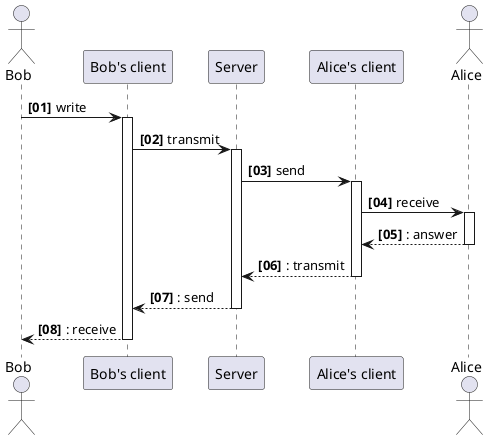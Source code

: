 @startuml protocole

skinparam responseMessageBelowArrow true

actor Bob 
participant "Bob's client" as Client1
participant Server 
participant "Alice's client" as Client2
actor Alice

autonumber "<b>[00]"
Bob -> Client1++ : write
Client1 -> Server++: transmit
Server -> Client2++: send
Client2 -> Alice++: receive
return: answer
return: transmit
return: send
return: receive

@enduml